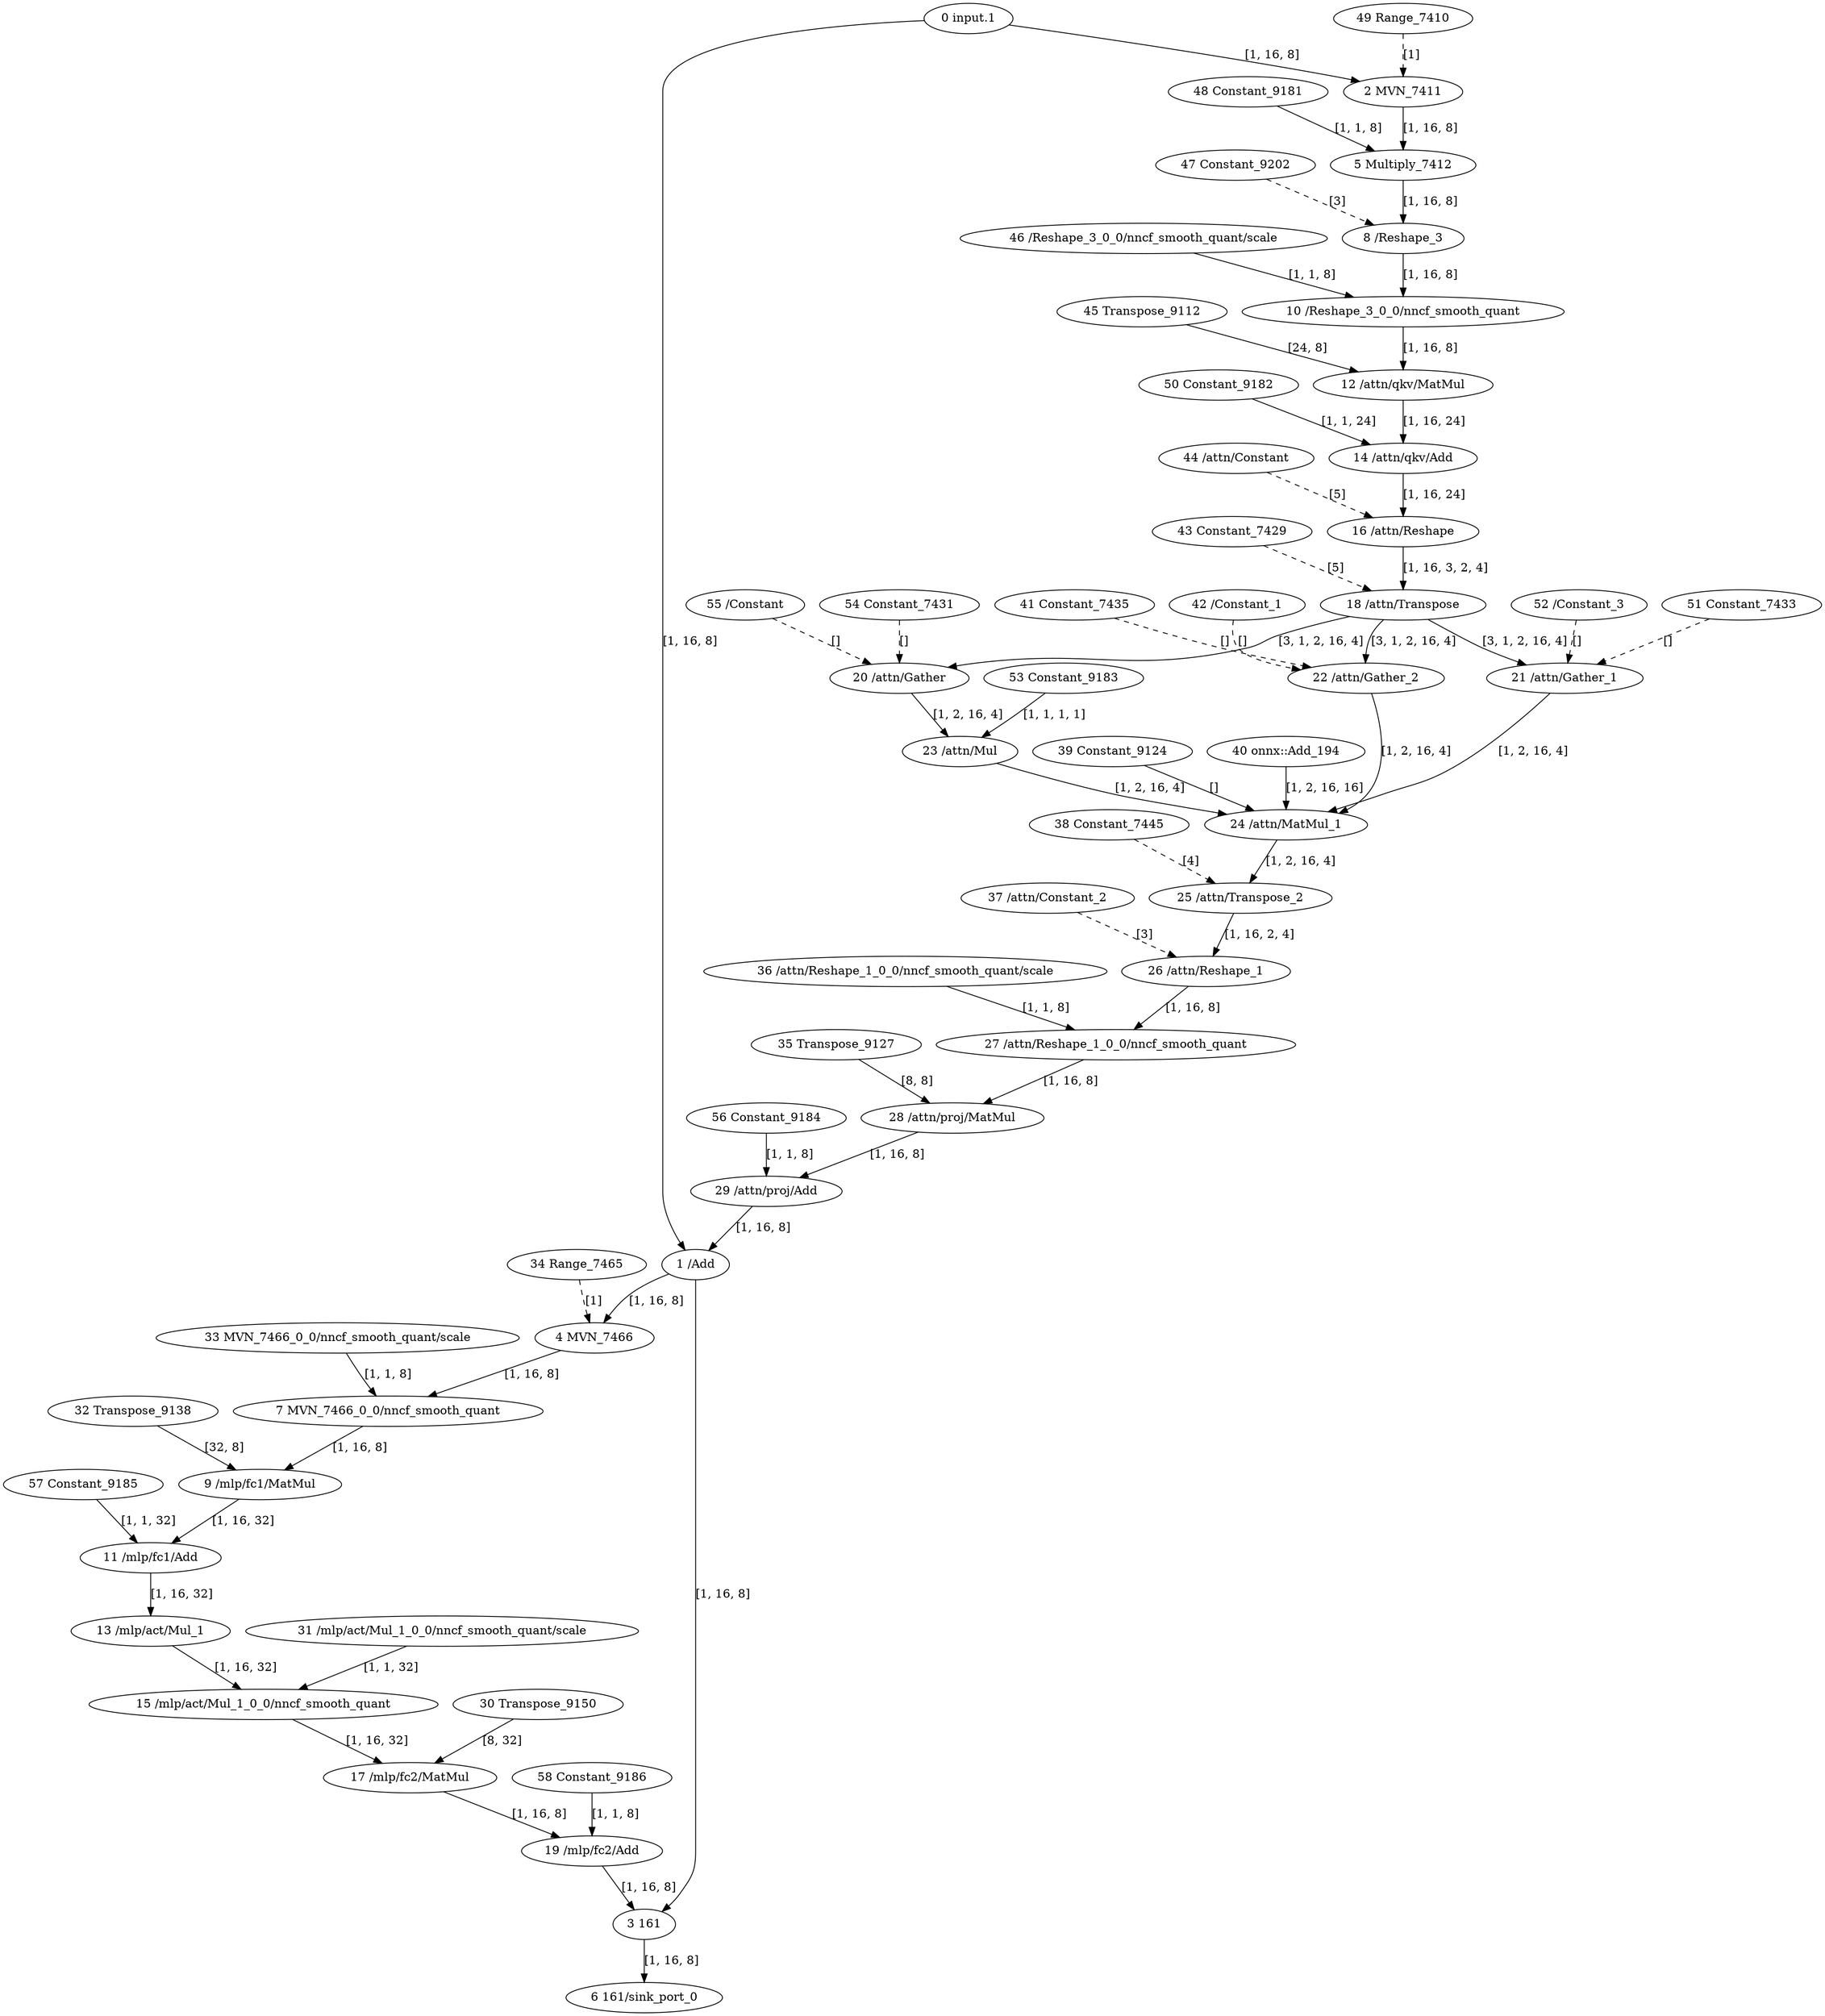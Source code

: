 strict digraph  {
"0 input.1" [id=0, type=Parameter];
"1 /Add" [id=1, type=Add];
"2 MVN_7411" [id=2, type=MVN];
"3 161" [id=3, type=Add];
"4 MVN_7466" [id=4, type=MVN];
"5 Multiply_7412" [id=5, type=Multiply];
"6 161/sink_port_0" [id=6, type=Result];
"7 MVN_7466_0_0/nncf_smooth_quant" [id=7, type=Multiply];
"8 /Reshape_3" [id=8, type=Reshape];
"9 /mlp/fc1/MatMul" [id=9, type=MatMul];
"10 /Reshape_3_0_0/nncf_smooth_quant" [id=10, type=Multiply];
"11 /mlp/fc1/Add" [id=11, type=Add];
"12 /attn/qkv/MatMul" [id=12, type=MatMul];
"13 /mlp/act/Mul_1" [id=13, type=Gelu];
"14 /attn/qkv/Add" [id=14, type=Add];
"15 /mlp/act/Mul_1_0_0/nncf_smooth_quant" [id=15, type=Multiply];
"16 /attn/Reshape" [id=16, type=Reshape];
"17 /mlp/fc2/MatMul" [id=17, type=MatMul];
"18 /attn/Transpose" [id=18, type=Transpose];
"19 /mlp/fc2/Add" [id=19, type=Add];
"20 /attn/Gather" [id=20, type=Gather];
"21 /attn/Gather_1" [id=21, type=Gather];
"22 /attn/Gather_2" [id=22, type=Gather];
"23 /attn/Mul" [id=23, type=Multiply];
"24 /attn/MatMul_1" [id=24, type=ScaledDotProductAttention];
"25 /attn/Transpose_2" [id=25, type=Transpose];
"26 /attn/Reshape_1" [id=26, type=Reshape];
"27 /attn/Reshape_1_0_0/nncf_smooth_quant" [id=27, type=Multiply];
"28 /attn/proj/MatMul" [id=28, type=MatMul];
"29 /attn/proj/Add" [id=29, type=Add];
"30 Transpose_9150" [id=30, type=Constant];
"31 /mlp/act/Mul_1_0_0/nncf_smooth_quant/scale" [id=31, type=Constant];
"32 Transpose_9138" [id=32, type=Constant];
"33 MVN_7466_0_0/nncf_smooth_quant/scale" [id=33, type=Constant];
"34 Range_7465" [id=34, type=Constant];
"35 Transpose_9127" [id=35, type=Constant];
"36 /attn/Reshape_1_0_0/nncf_smooth_quant/scale" [id=36, type=Constant];
"37 /attn/Constant_2" [id=37, type=Constant];
"38 Constant_7445" [id=38, type=Constant];
"39 Constant_9124" [id=39, type=Constant];
"40 onnx^^Add_194" [id=40, label="40 onnx::Add_194", type=Constant];
"41 Constant_7435" [id=41, type=Constant];
"42 /Constant_1" [id=42, type=Constant];
"43 Constant_7429" [id=43, type=Constant];
"44 /attn/Constant" [id=44, type=Constant];
"45 Transpose_9112" [id=45, type=Constant];
"46 /Reshape_3_0_0/nncf_smooth_quant/scale" [id=46, type=Constant];
"47 Constant_9202" [id=47, type=Constant];
"48 Constant_9181" [id=48, type=Constant];
"49 Range_7410" [id=49, type=Constant];
"50 Constant_9182" [id=50, type=Constant];
"51 Constant_7433" [id=51, type=Constant];
"52 /Constant_3" [id=52, type=Constant];
"53 Constant_9183" [id=53, type=Constant];
"54 Constant_7431" [id=54, type=Constant];
"55 /Constant" [id=55, type=Constant];
"56 Constant_9184" [id=56, type=Constant];
"57 Constant_9185" [id=57, type=Constant];
"58 Constant_9186" [id=58, type=Constant];
"0 input.1" -> "1 /Add"  [label="[1, 16, 8]", style=solid];
"0 input.1" -> "2 MVN_7411"  [label="[1, 16, 8]", style=solid];
"1 /Add" -> "3 161"  [label="[1, 16, 8]", style=solid];
"1 /Add" -> "4 MVN_7466"  [label="[1, 16, 8]", style=solid];
"2 MVN_7411" -> "5 Multiply_7412"  [label="[1, 16, 8]", style=solid];
"3 161" -> "6 161/sink_port_0"  [label="[1, 16, 8]", style=solid];
"4 MVN_7466" -> "7 MVN_7466_0_0/nncf_smooth_quant"  [label="[1, 16, 8]", style=solid];
"5 Multiply_7412" -> "8 /Reshape_3"  [label="[1, 16, 8]", style=solid];
"7 MVN_7466_0_0/nncf_smooth_quant" -> "9 /mlp/fc1/MatMul"  [label="[1, 16, 8]", style=solid];
"8 /Reshape_3" -> "10 /Reshape_3_0_0/nncf_smooth_quant"  [label="[1, 16, 8]", style=solid];
"9 /mlp/fc1/MatMul" -> "11 /mlp/fc1/Add"  [label="[1, 16, 32]", style=solid];
"10 /Reshape_3_0_0/nncf_smooth_quant" -> "12 /attn/qkv/MatMul"  [label="[1, 16, 8]", style=solid];
"11 /mlp/fc1/Add" -> "13 /mlp/act/Mul_1"  [label="[1, 16, 32]", style=solid];
"12 /attn/qkv/MatMul" -> "14 /attn/qkv/Add"  [label="[1, 16, 24]", style=solid];
"13 /mlp/act/Mul_1" -> "15 /mlp/act/Mul_1_0_0/nncf_smooth_quant"  [label="[1, 16, 32]", style=solid];
"14 /attn/qkv/Add" -> "16 /attn/Reshape"  [label="[1, 16, 24]", style=solid];
"15 /mlp/act/Mul_1_0_0/nncf_smooth_quant" -> "17 /mlp/fc2/MatMul"  [label="[1, 16, 32]", style=solid];
"16 /attn/Reshape" -> "18 /attn/Transpose"  [label="[1, 16, 3, 2, 4]", style=solid];
"17 /mlp/fc2/MatMul" -> "19 /mlp/fc2/Add"  [label="[1, 16, 8]", style=solid];
"18 /attn/Transpose" -> "20 /attn/Gather"  [label="[3, 1, 2, 16, 4]", style=solid];
"18 /attn/Transpose" -> "21 /attn/Gather_1"  [label="[3, 1, 2, 16, 4]", style=solid];
"18 /attn/Transpose" -> "22 /attn/Gather_2"  [label="[3, 1, 2, 16, 4]", style=solid];
"19 /mlp/fc2/Add" -> "3 161"  [label="[1, 16, 8]", style=solid];
"20 /attn/Gather" -> "23 /attn/Mul"  [label="[1, 2, 16, 4]", style=solid];
"21 /attn/Gather_1" -> "24 /attn/MatMul_1"  [label="[1, 2, 16, 4]", style=solid];
"22 /attn/Gather_2" -> "24 /attn/MatMul_1"  [label="[1, 2, 16, 4]", style=solid];
"23 /attn/Mul" -> "24 /attn/MatMul_1"  [label="[1, 2, 16, 4]", style=solid];
"24 /attn/MatMul_1" -> "25 /attn/Transpose_2"  [label="[1, 2, 16, 4]", style=solid];
"25 /attn/Transpose_2" -> "26 /attn/Reshape_1"  [label="[1, 16, 2, 4]", style=solid];
"26 /attn/Reshape_1" -> "27 /attn/Reshape_1_0_0/nncf_smooth_quant"  [label="[1, 16, 8]", style=solid];
"27 /attn/Reshape_1_0_0/nncf_smooth_quant" -> "28 /attn/proj/MatMul"  [label="[1, 16, 8]", style=solid];
"28 /attn/proj/MatMul" -> "29 /attn/proj/Add"  [label="[1, 16, 8]", style=solid];
"29 /attn/proj/Add" -> "1 /Add"  [label="[1, 16, 8]", style=solid];
"30 Transpose_9150" -> "17 /mlp/fc2/MatMul"  [label="[8, 32]", style=solid];
"31 /mlp/act/Mul_1_0_0/nncf_smooth_quant/scale" -> "15 /mlp/act/Mul_1_0_0/nncf_smooth_quant"  [label="[1, 1, 32]", style=solid];
"32 Transpose_9138" -> "9 /mlp/fc1/MatMul"  [label="[32, 8]", style=solid];
"33 MVN_7466_0_0/nncf_smooth_quant/scale" -> "7 MVN_7466_0_0/nncf_smooth_quant"  [label="[1, 1, 8]", style=solid];
"34 Range_7465" -> "4 MVN_7466"  [label="[1]", style=dashed];
"35 Transpose_9127" -> "28 /attn/proj/MatMul"  [label="[8, 8]", style=solid];
"36 /attn/Reshape_1_0_0/nncf_smooth_quant/scale" -> "27 /attn/Reshape_1_0_0/nncf_smooth_quant"  [label="[1, 1, 8]", style=solid];
"37 /attn/Constant_2" -> "26 /attn/Reshape_1"  [label="[3]", style=dashed];
"38 Constant_7445" -> "25 /attn/Transpose_2"  [label="[4]", style=dashed];
"39 Constant_9124" -> "24 /attn/MatMul_1"  [label="[]", style=solid];
"40 onnx^^Add_194" -> "24 /attn/MatMul_1"  [label="[1, 2, 16, 16]", style=solid];
"41 Constant_7435" -> "22 /attn/Gather_2"  [label="[]", style=dashed];
"42 /Constant_1" -> "22 /attn/Gather_2"  [label="[]", style=dashed];
"43 Constant_7429" -> "18 /attn/Transpose"  [label="[5]", style=dashed];
"44 /attn/Constant" -> "16 /attn/Reshape"  [label="[5]", style=dashed];
"45 Transpose_9112" -> "12 /attn/qkv/MatMul"  [label="[24, 8]", style=solid];
"46 /Reshape_3_0_0/nncf_smooth_quant/scale" -> "10 /Reshape_3_0_0/nncf_smooth_quant"  [label="[1, 1, 8]", style=solid];
"47 Constant_9202" -> "8 /Reshape_3"  [label="[3]", style=dashed];
"48 Constant_9181" -> "5 Multiply_7412"  [label="[1, 1, 8]", style=solid];
"49 Range_7410" -> "2 MVN_7411"  [label="[1]", style=dashed];
"50 Constant_9182" -> "14 /attn/qkv/Add"  [label="[1, 1, 24]", style=solid];
"51 Constant_7433" -> "21 /attn/Gather_1"  [label="[]", style=dashed];
"52 /Constant_3" -> "21 /attn/Gather_1"  [label="[]", style=dashed];
"53 Constant_9183" -> "23 /attn/Mul"  [label="[1, 1, 1, 1]", style=solid];
"54 Constant_7431" -> "20 /attn/Gather"  [label="[]", style=dashed];
"55 /Constant" -> "20 /attn/Gather"  [label="[]", style=dashed];
"56 Constant_9184" -> "29 /attn/proj/Add"  [label="[1, 1, 8]", style=solid];
"57 Constant_9185" -> "11 /mlp/fc1/Add"  [label="[1, 1, 32]", style=solid];
"58 Constant_9186" -> "19 /mlp/fc2/Add"  [label="[1, 1, 8]", style=solid];
}
